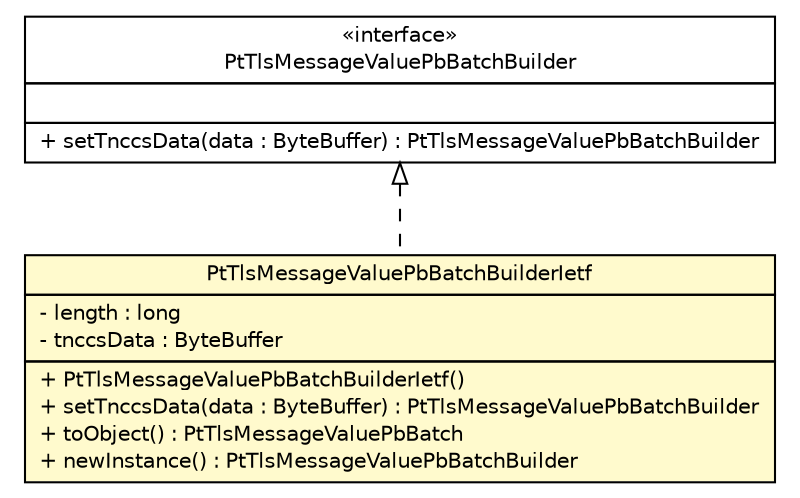 #!/usr/local/bin/dot
#
# Class diagram 
# Generated by UMLGraph version R5_6 (http://www.umlgraph.org/)
#

digraph G {
	edge [fontname="Helvetica",fontsize=10,labelfontname="Helvetica",labelfontsize=10];
	node [fontname="Helvetica",fontsize=10,shape=plaintext];
	nodesep=0.25;
	ranksep=0.5;
	// org.ietf.nea.pt.value.PtTlsMessageValuePbBatchBuilderIetf
	c146819 [label=<<table title="org.ietf.nea.pt.value.PtTlsMessageValuePbBatchBuilderIetf" border="0" cellborder="1" cellspacing="0" cellpadding="2" port="p" bgcolor="lemonChiffon" href="./PtTlsMessageValuePbBatchBuilderIetf.html">
		<tr><td><table border="0" cellspacing="0" cellpadding="1">
<tr><td align="center" balign="center"> PtTlsMessageValuePbBatchBuilderIetf </td></tr>
		</table></td></tr>
		<tr><td><table border="0" cellspacing="0" cellpadding="1">
<tr><td align="left" balign="left"> - length : long </td></tr>
<tr><td align="left" balign="left"> - tnccsData : ByteBuffer </td></tr>
		</table></td></tr>
		<tr><td><table border="0" cellspacing="0" cellpadding="1">
<tr><td align="left" balign="left"> + PtTlsMessageValuePbBatchBuilderIetf() </td></tr>
<tr><td align="left" balign="left"> + setTnccsData(data : ByteBuffer) : PtTlsMessageValuePbBatchBuilder </td></tr>
<tr><td align="left" balign="left"> + toObject() : PtTlsMessageValuePbBatch </td></tr>
<tr><td align="left" balign="left"> + newInstance() : PtTlsMessageValuePbBatchBuilder </td></tr>
		</table></td></tr>
		</table>>, URL="./PtTlsMessageValuePbBatchBuilderIetf.html", fontname="Helvetica", fontcolor="black", fontsize=10.0];
	// org.ietf.nea.pt.value.PtTlsMessageValuePbBatchBuilder
	c146830 [label=<<table title="org.ietf.nea.pt.value.PtTlsMessageValuePbBatchBuilder" border="0" cellborder="1" cellspacing="0" cellpadding="2" port="p" href="./PtTlsMessageValuePbBatchBuilder.html">
		<tr><td><table border="0" cellspacing="0" cellpadding="1">
<tr><td align="center" balign="center"> &#171;interface&#187; </td></tr>
<tr><td align="center" balign="center"> PtTlsMessageValuePbBatchBuilder </td></tr>
		</table></td></tr>
		<tr><td><table border="0" cellspacing="0" cellpadding="1">
<tr><td align="left" balign="left">  </td></tr>
		</table></td></tr>
		<tr><td><table border="0" cellspacing="0" cellpadding="1">
<tr><td align="left" balign="left"> + setTnccsData(data : ByteBuffer) : PtTlsMessageValuePbBatchBuilder </td></tr>
		</table></td></tr>
		</table>>, URL="./PtTlsMessageValuePbBatchBuilder.html", fontname="Helvetica", fontcolor="black", fontsize=10.0];
	//org.ietf.nea.pt.value.PtTlsMessageValuePbBatchBuilderIetf implements org.ietf.nea.pt.value.PtTlsMessageValuePbBatchBuilder
	c146830:p -> c146819:p [dir=back,arrowtail=empty,style=dashed];
}

